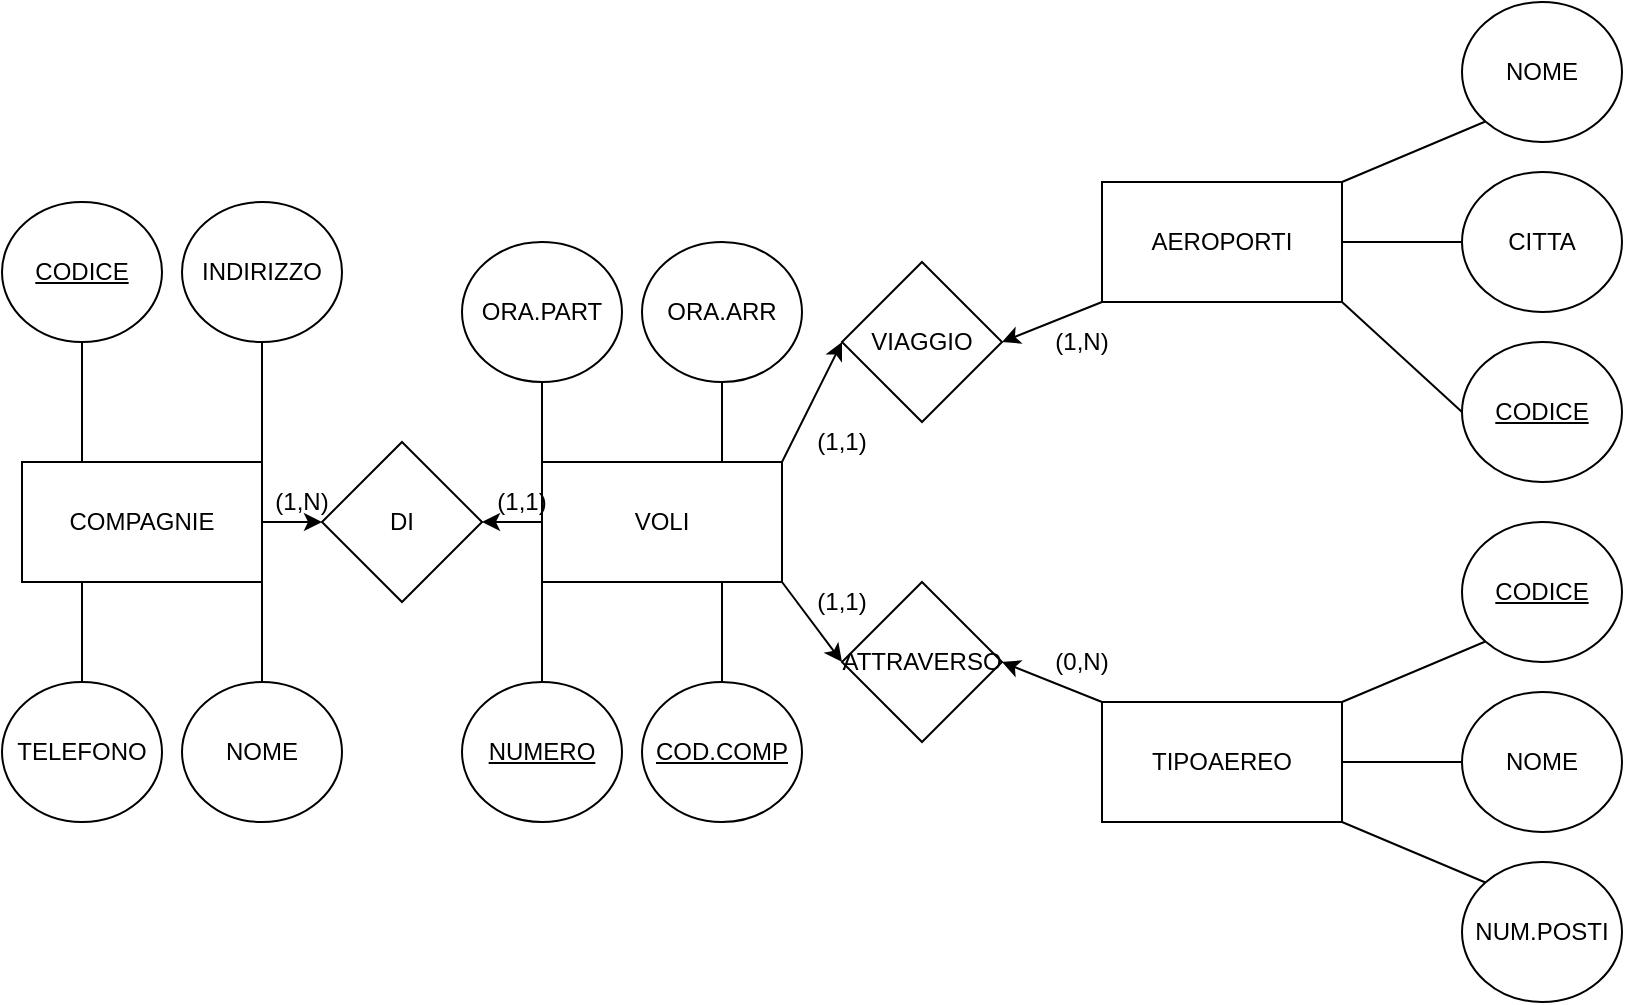 <mxfile version="14.2.4" type="github">
  <diagram id="JDD_yQQKGyVtzpEHGVRo" name="Page-1">
    <mxGraphModel dx="1021" dy="462" grid="1" gridSize="10" guides="1" tooltips="1" connect="1" arrows="1" fold="1" page="1" pageScale="1" pageWidth="2339" pageHeight="3300" math="0" shadow="0">
      <root>
        <mxCell id="0" />
        <mxCell id="1" parent="0" />
        <mxCell id="tfiH78JdWXMCooFqEJsw-20" value="AEROPORTI" style="rounded=0;whiteSpace=wrap;html=1;gradientColor=none;" vertex="1" parent="1">
          <mxGeometry x="960" y="160" width="120" height="60" as="geometry" />
        </mxCell>
        <mxCell id="tfiH78JdWXMCooFqEJsw-21" value="TIPOAEREO" style="rounded=0;whiteSpace=wrap;html=1;gradientColor=none;" vertex="1" parent="1">
          <mxGeometry x="960" y="420" width="120" height="60" as="geometry" />
        </mxCell>
        <mxCell id="tfiH78JdWXMCooFqEJsw-22" value="COMPAGNIE" style="rounded=0;whiteSpace=wrap;html=1;gradientColor=none;" vertex="1" parent="1">
          <mxGeometry x="420" y="300" width="120" height="60" as="geometry" />
        </mxCell>
        <mxCell id="tfiH78JdWXMCooFqEJsw-23" value="VOLI" style="rounded=0;whiteSpace=wrap;html=1;gradientColor=none;" vertex="1" parent="1">
          <mxGeometry x="680" y="300" width="120" height="60" as="geometry" />
        </mxCell>
        <mxCell id="tfiH78JdWXMCooFqEJsw-24" value="VIAGGIO" style="rhombus;whiteSpace=wrap;html=1;fillColor=#ffffff;gradientColor=none;" vertex="1" parent="1">
          <mxGeometry x="830" y="200" width="80" height="80" as="geometry" />
        </mxCell>
        <mxCell id="tfiH78JdWXMCooFqEJsw-25" value="ATTRAVERSO" style="rhombus;whiteSpace=wrap;html=1;fillColor=#ffffff;gradientColor=none;" vertex="1" parent="1">
          <mxGeometry x="830" y="360" width="80" height="80" as="geometry" />
        </mxCell>
        <mxCell id="tfiH78JdWXMCooFqEJsw-26" value="DI" style="rhombus;whiteSpace=wrap;html=1;fillColor=#ffffff;gradientColor=none;" vertex="1" parent="1">
          <mxGeometry x="570" y="290" width="80" height="80" as="geometry" />
        </mxCell>
        <mxCell id="tfiH78JdWXMCooFqEJsw-29" value="" style="endArrow=classic;html=1;entryX=0;entryY=0.5;entryDx=0;entryDy=0;exitX=1;exitY=0;exitDx=0;exitDy=0;" edge="1" parent="1" source="tfiH78JdWXMCooFqEJsw-23" target="tfiH78JdWXMCooFqEJsw-24">
          <mxGeometry width="50" height="50" relative="1" as="geometry">
            <mxPoint x="860" y="350" as="sourcePoint" />
            <mxPoint x="910" y="300" as="targetPoint" />
          </mxGeometry>
        </mxCell>
        <mxCell id="tfiH78JdWXMCooFqEJsw-30" value="" style="endArrow=classic;html=1;exitX=1;exitY=1;exitDx=0;exitDy=0;entryX=0;entryY=0.5;entryDx=0;entryDy=0;" edge="1" parent="1" source="tfiH78JdWXMCooFqEJsw-23" target="tfiH78JdWXMCooFqEJsw-25">
          <mxGeometry width="50" height="50" relative="1" as="geometry">
            <mxPoint x="860" y="350" as="sourcePoint" />
            <mxPoint x="910" y="300" as="targetPoint" />
          </mxGeometry>
        </mxCell>
        <mxCell id="tfiH78JdWXMCooFqEJsw-31" value="" style="endArrow=classic;html=1;exitX=0;exitY=0;exitDx=0;exitDy=0;entryX=1;entryY=0.5;entryDx=0;entryDy=0;" edge="1" parent="1" source="tfiH78JdWXMCooFqEJsw-21" target="tfiH78JdWXMCooFqEJsw-25">
          <mxGeometry width="50" height="50" relative="1" as="geometry">
            <mxPoint x="860" y="350" as="sourcePoint" />
            <mxPoint x="910" y="300" as="targetPoint" />
          </mxGeometry>
        </mxCell>
        <mxCell id="tfiH78JdWXMCooFqEJsw-32" value="" style="endArrow=classic;html=1;exitX=0;exitY=1;exitDx=0;exitDy=0;entryX=1;entryY=0.5;entryDx=0;entryDy=0;" edge="1" parent="1" source="tfiH78JdWXMCooFqEJsw-20" target="tfiH78JdWXMCooFqEJsw-24">
          <mxGeometry width="50" height="50" relative="1" as="geometry">
            <mxPoint x="860" y="350" as="sourcePoint" />
            <mxPoint x="910" y="300" as="targetPoint" />
          </mxGeometry>
        </mxCell>
        <mxCell id="tfiH78JdWXMCooFqEJsw-33" value="" style="endArrow=classic;html=1;exitX=1;exitY=0.5;exitDx=0;exitDy=0;entryX=0;entryY=0.5;entryDx=0;entryDy=0;" edge="1" parent="1" source="tfiH78JdWXMCooFqEJsw-22" target="tfiH78JdWXMCooFqEJsw-26">
          <mxGeometry width="50" height="50" relative="1" as="geometry">
            <mxPoint x="860" y="350" as="sourcePoint" />
            <mxPoint x="910" y="300" as="targetPoint" />
          </mxGeometry>
        </mxCell>
        <mxCell id="tfiH78JdWXMCooFqEJsw-34" value="" style="endArrow=classic;html=1;entryX=1;entryY=0.5;entryDx=0;entryDy=0;exitX=0;exitY=0.5;exitDx=0;exitDy=0;" edge="1" parent="1" source="tfiH78JdWXMCooFqEJsw-23" target="tfiH78JdWXMCooFqEJsw-26">
          <mxGeometry width="50" height="50" relative="1" as="geometry">
            <mxPoint x="860" y="350" as="sourcePoint" />
            <mxPoint x="910" y="300" as="targetPoint" />
          </mxGeometry>
        </mxCell>
        <mxCell id="tfiH78JdWXMCooFqEJsw-35" value="TELEFONO" style="ellipse;whiteSpace=wrap;html=1;fillColor=#ffffff;gradientColor=none;" vertex="1" parent="1">
          <mxGeometry x="410" y="410" width="80" height="70" as="geometry" />
        </mxCell>
        <mxCell id="tfiH78JdWXMCooFqEJsw-36" value="INDIRIZZO" style="ellipse;whiteSpace=wrap;html=1;fillColor=#ffffff;gradientColor=none;" vertex="1" parent="1">
          <mxGeometry x="500" y="170" width="80" height="70" as="geometry" />
        </mxCell>
        <mxCell id="tfiH78JdWXMCooFqEJsw-37" value="NOME" style="ellipse;whiteSpace=wrap;html=1;fillColor=#ffffff;gradientColor=none;" vertex="1" parent="1">
          <mxGeometry x="500" y="410" width="80" height="70" as="geometry" />
        </mxCell>
        <mxCell id="tfiH78JdWXMCooFqEJsw-38" value="&lt;u&gt;CODICE&lt;/u&gt;" style="ellipse;whiteSpace=wrap;html=1;fillColor=#ffffff;gradientColor=none;" vertex="1" parent="1">
          <mxGeometry x="410" y="170" width="80" height="70" as="geometry" />
        </mxCell>
        <mxCell id="tfiH78JdWXMCooFqEJsw-39" value="&lt;u&gt;CODICE&lt;/u&gt;" style="ellipse;whiteSpace=wrap;html=1;fillColor=#ffffff;gradientColor=none;" vertex="1" parent="1">
          <mxGeometry x="1140" y="240" width="80" height="70" as="geometry" />
        </mxCell>
        <mxCell id="tfiH78JdWXMCooFqEJsw-40" value="CITTA" style="ellipse;whiteSpace=wrap;html=1;fillColor=#ffffff;gradientColor=none;" vertex="1" parent="1">
          <mxGeometry x="1140" y="155" width="80" height="70" as="geometry" />
        </mxCell>
        <mxCell id="tfiH78JdWXMCooFqEJsw-41" value="NOME" style="ellipse;whiteSpace=wrap;html=1;fillColor=#ffffff;gradientColor=none;" vertex="1" parent="1">
          <mxGeometry x="1140" y="70" width="80" height="70" as="geometry" />
        </mxCell>
        <mxCell id="tfiH78JdWXMCooFqEJsw-42" value="" style="endArrow=none;html=1;entryX=0;entryY=0.5;entryDx=0;entryDy=0;exitX=1;exitY=1;exitDx=0;exitDy=0;" edge="1" parent="1" source="tfiH78JdWXMCooFqEJsw-20" target="tfiH78JdWXMCooFqEJsw-39">
          <mxGeometry width="50" height="50" relative="1" as="geometry">
            <mxPoint x="860" y="350" as="sourcePoint" />
            <mxPoint x="910" y="300" as="targetPoint" />
          </mxGeometry>
        </mxCell>
        <mxCell id="tfiH78JdWXMCooFqEJsw-43" value="" style="endArrow=none;html=1;entryX=0;entryY=0.5;entryDx=0;entryDy=0;exitX=1;exitY=0.5;exitDx=0;exitDy=0;" edge="1" parent="1" source="tfiH78JdWXMCooFqEJsw-20" target="tfiH78JdWXMCooFqEJsw-40">
          <mxGeometry width="50" height="50" relative="1" as="geometry">
            <mxPoint x="860" y="350" as="sourcePoint" />
            <mxPoint x="910" y="300" as="targetPoint" />
          </mxGeometry>
        </mxCell>
        <mxCell id="tfiH78JdWXMCooFqEJsw-44" value="" style="endArrow=none;html=1;entryX=0;entryY=1;entryDx=0;entryDy=0;exitX=1;exitY=0;exitDx=0;exitDy=0;" edge="1" parent="1" source="tfiH78JdWXMCooFqEJsw-20" target="tfiH78JdWXMCooFqEJsw-41">
          <mxGeometry width="50" height="50" relative="1" as="geometry">
            <mxPoint x="860" y="350" as="sourcePoint" />
            <mxPoint x="910" y="300" as="targetPoint" />
          </mxGeometry>
        </mxCell>
        <mxCell id="tfiH78JdWXMCooFqEJsw-45" value="&lt;u&gt;CODICE&lt;/u&gt;" style="ellipse;whiteSpace=wrap;html=1;fillColor=#ffffff;gradientColor=none;" vertex="1" parent="1">
          <mxGeometry x="1140" y="330" width="80" height="70" as="geometry" />
        </mxCell>
        <mxCell id="tfiH78JdWXMCooFqEJsw-46" value="NOME" style="ellipse;whiteSpace=wrap;html=1;fillColor=#ffffff;gradientColor=none;" vertex="1" parent="1">
          <mxGeometry x="1140" y="415" width="80" height="70" as="geometry" />
        </mxCell>
        <mxCell id="tfiH78JdWXMCooFqEJsw-47" value="NUM.POSTI" style="ellipse;whiteSpace=wrap;html=1;fillColor=#ffffff;gradientColor=none;" vertex="1" parent="1">
          <mxGeometry x="1140" y="500" width="80" height="70" as="geometry" />
        </mxCell>
        <mxCell id="tfiH78JdWXMCooFqEJsw-48" value="" style="endArrow=none;html=1;entryX=0;entryY=1;entryDx=0;entryDy=0;exitX=1;exitY=0;exitDx=0;exitDy=0;" edge="1" parent="1" source="tfiH78JdWXMCooFqEJsw-21" target="tfiH78JdWXMCooFqEJsw-45">
          <mxGeometry width="50" height="50" relative="1" as="geometry">
            <mxPoint x="860" y="350" as="sourcePoint" />
            <mxPoint x="910" y="300" as="targetPoint" />
          </mxGeometry>
        </mxCell>
        <mxCell id="tfiH78JdWXMCooFqEJsw-49" value="" style="endArrow=none;html=1;entryX=0;entryY=0.5;entryDx=0;entryDy=0;exitX=1;exitY=0.5;exitDx=0;exitDy=0;" edge="1" parent="1" source="tfiH78JdWXMCooFqEJsw-21" target="tfiH78JdWXMCooFqEJsw-46">
          <mxGeometry width="50" height="50" relative="1" as="geometry">
            <mxPoint x="860" y="350" as="sourcePoint" />
            <mxPoint x="910" y="300" as="targetPoint" />
          </mxGeometry>
        </mxCell>
        <mxCell id="tfiH78JdWXMCooFqEJsw-50" value="" style="endArrow=none;html=1;entryX=0;entryY=0;entryDx=0;entryDy=0;exitX=1;exitY=1;exitDx=0;exitDy=0;" edge="1" parent="1" source="tfiH78JdWXMCooFqEJsw-21" target="tfiH78JdWXMCooFqEJsw-47">
          <mxGeometry width="50" height="50" relative="1" as="geometry">
            <mxPoint x="860" y="350" as="sourcePoint" />
            <mxPoint x="910" y="300" as="targetPoint" />
          </mxGeometry>
        </mxCell>
        <mxCell id="tfiH78JdWXMCooFqEJsw-51" value="&lt;u&gt;NUMERO&lt;/u&gt;" style="ellipse;whiteSpace=wrap;html=1;fillColor=#ffffff;gradientColor=none;" vertex="1" parent="1">
          <mxGeometry x="640" y="410" width="80" height="70" as="geometry" />
        </mxCell>
        <mxCell id="tfiH78JdWXMCooFqEJsw-52" value="ORA.PART" style="ellipse;whiteSpace=wrap;html=1;fillColor=#ffffff;gradientColor=none;" vertex="1" parent="1">
          <mxGeometry x="640" y="190" width="80" height="70" as="geometry" />
        </mxCell>
        <mxCell id="tfiH78JdWXMCooFqEJsw-53" value="ORA.ARR" style="ellipse;whiteSpace=wrap;html=1;fillColor=#ffffff;gradientColor=none;" vertex="1" parent="1">
          <mxGeometry x="730" y="190" width="80" height="70" as="geometry" />
        </mxCell>
        <mxCell id="tfiH78JdWXMCooFqEJsw-54" value="" style="endArrow=none;html=1;entryX=0.5;entryY=1;entryDx=0;entryDy=0;exitX=0.75;exitY=0;exitDx=0;exitDy=0;" edge="1" parent="1" source="tfiH78JdWXMCooFqEJsw-23" target="tfiH78JdWXMCooFqEJsw-53">
          <mxGeometry width="50" height="50" relative="1" as="geometry">
            <mxPoint x="860" y="350" as="sourcePoint" />
            <mxPoint x="910" y="300" as="targetPoint" />
          </mxGeometry>
        </mxCell>
        <mxCell id="tfiH78JdWXMCooFqEJsw-55" value="" style="endArrow=none;html=1;entryX=0.5;entryY=1;entryDx=0;entryDy=0;exitX=0;exitY=0.25;exitDx=0;exitDy=0;" edge="1" parent="1" source="tfiH78JdWXMCooFqEJsw-23" target="tfiH78JdWXMCooFqEJsw-52">
          <mxGeometry width="50" height="50" relative="1" as="geometry">
            <mxPoint x="860" y="350" as="sourcePoint" />
            <mxPoint x="910" y="300" as="targetPoint" />
          </mxGeometry>
        </mxCell>
        <mxCell id="tfiH78JdWXMCooFqEJsw-56" value="" style="endArrow=none;html=1;entryX=0;entryY=1;entryDx=0;entryDy=0;exitX=0.5;exitY=0;exitDx=0;exitDy=0;" edge="1" parent="1" source="tfiH78JdWXMCooFqEJsw-51" target="tfiH78JdWXMCooFqEJsw-23">
          <mxGeometry width="50" height="50" relative="1" as="geometry">
            <mxPoint x="860" y="350" as="sourcePoint" />
            <mxPoint x="910" y="300" as="targetPoint" />
          </mxGeometry>
        </mxCell>
        <mxCell id="tfiH78JdWXMCooFqEJsw-57" value="" style="endArrow=none;html=1;entryX=0.5;entryY=1;entryDx=0;entryDy=0;exitX=1;exitY=0;exitDx=0;exitDy=0;" edge="1" parent="1" source="tfiH78JdWXMCooFqEJsw-22" target="tfiH78JdWXMCooFqEJsw-36">
          <mxGeometry width="50" height="50" relative="1" as="geometry">
            <mxPoint x="860" y="350" as="sourcePoint" />
            <mxPoint x="910" y="300" as="targetPoint" />
          </mxGeometry>
        </mxCell>
        <mxCell id="tfiH78JdWXMCooFqEJsw-58" value="" style="endArrow=none;html=1;entryX=0.5;entryY=1;entryDx=0;entryDy=0;exitX=0.25;exitY=0;exitDx=0;exitDy=0;" edge="1" parent="1" source="tfiH78JdWXMCooFqEJsw-22" target="tfiH78JdWXMCooFqEJsw-38">
          <mxGeometry width="50" height="50" relative="1" as="geometry">
            <mxPoint x="860" y="350" as="sourcePoint" />
            <mxPoint x="910" y="300" as="targetPoint" />
          </mxGeometry>
        </mxCell>
        <mxCell id="tfiH78JdWXMCooFqEJsw-59" value="" style="endArrow=none;html=1;entryX=0.25;entryY=1;entryDx=0;entryDy=0;exitX=0.5;exitY=0;exitDx=0;exitDy=0;" edge="1" parent="1" source="tfiH78JdWXMCooFqEJsw-35" target="tfiH78JdWXMCooFqEJsw-22">
          <mxGeometry width="50" height="50" relative="1" as="geometry">
            <mxPoint x="860" y="350" as="sourcePoint" />
            <mxPoint x="910" y="300" as="targetPoint" />
          </mxGeometry>
        </mxCell>
        <mxCell id="tfiH78JdWXMCooFqEJsw-60" value="" style="endArrow=none;html=1;exitX=1;exitY=1;exitDx=0;exitDy=0;entryX=0.5;entryY=0;entryDx=0;entryDy=0;" edge="1" parent="1" source="tfiH78JdWXMCooFqEJsw-22" target="tfiH78JdWXMCooFqEJsw-37">
          <mxGeometry width="50" height="50" relative="1" as="geometry">
            <mxPoint x="860" y="350" as="sourcePoint" />
            <mxPoint x="910" y="300" as="targetPoint" />
          </mxGeometry>
        </mxCell>
        <mxCell id="tfiH78JdWXMCooFqEJsw-61" value="&lt;u&gt;COD.COMP&lt;/u&gt;" style="ellipse;whiteSpace=wrap;html=1;fillColor=#ffffff;gradientColor=none;" vertex="1" parent="1">
          <mxGeometry x="730" y="410" width="80" height="70" as="geometry" />
        </mxCell>
        <mxCell id="tfiH78JdWXMCooFqEJsw-62" value="" style="endArrow=none;html=1;entryX=0.75;entryY=1;entryDx=0;entryDy=0;exitX=0.5;exitY=0;exitDx=0;exitDy=0;" edge="1" parent="1" source="tfiH78JdWXMCooFqEJsw-61" target="tfiH78JdWXMCooFqEJsw-23">
          <mxGeometry width="50" height="50" relative="1" as="geometry">
            <mxPoint x="860" y="350" as="sourcePoint" />
            <mxPoint x="910" y="300" as="targetPoint" />
          </mxGeometry>
        </mxCell>
        <mxCell id="tfiH78JdWXMCooFqEJsw-63" value="(1,1)" style="text;html=1;strokeColor=none;fillColor=none;align=center;verticalAlign=middle;whiteSpace=wrap;rounded=0;" vertex="1" parent="1">
          <mxGeometry x="650" y="310" width="40" height="20" as="geometry" />
        </mxCell>
        <mxCell id="tfiH78JdWXMCooFqEJsw-64" value="(1,N)" style="text;html=1;strokeColor=none;fillColor=none;align=center;verticalAlign=middle;whiteSpace=wrap;rounded=0;" vertex="1" parent="1">
          <mxGeometry x="540" y="310" width="40" height="20" as="geometry" />
        </mxCell>
        <mxCell id="tfiH78JdWXMCooFqEJsw-65" value="(1,1)" style="text;html=1;strokeColor=none;fillColor=none;align=center;verticalAlign=middle;whiteSpace=wrap;rounded=0;" vertex="1" parent="1">
          <mxGeometry x="810" y="360" width="40" height="20" as="geometry" />
        </mxCell>
        <mxCell id="tfiH78JdWXMCooFqEJsw-66" value="(0,N)" style="text;html=1;strokeColor=none;fillColor=none;align=center;verticalAlign=middle;whiteSpace=wrap;rounded=0;" vertex="1" parent="1">
          <mxGeometry x="930" y="390" width="40" height="20" as="geometry" />
        </mxCell>
        <mxCell id="tfiH78JdWXMCooFqEJsw-67" value="(1,1)" style="text;html=1;strokeColor=none;fillColor=none;align=center;verticalAlign=middle;whiteSpace=wrap;rounded=0;" vertex="1" parent="1">
          <mxGeometry x="810" y="280" width="40" height="20" as="geometry" />
        </mxCell>
        <mxCell id="tfiH78JdWXMCooFqEJsw-68" value="(1,N)" style="text;html=1;strokeColor=none;fillColor=none;align=center;verticalAlign=middle;whiteSpace=wrap;rounded=0;" vertex="1" parent="1">
          <mxGeometry x="930" y="230" width="40" height="20" as="geometry" />
        </mxCell>
      </root>
    </mxGraphModel>
  </diagram>
</mxfile>

